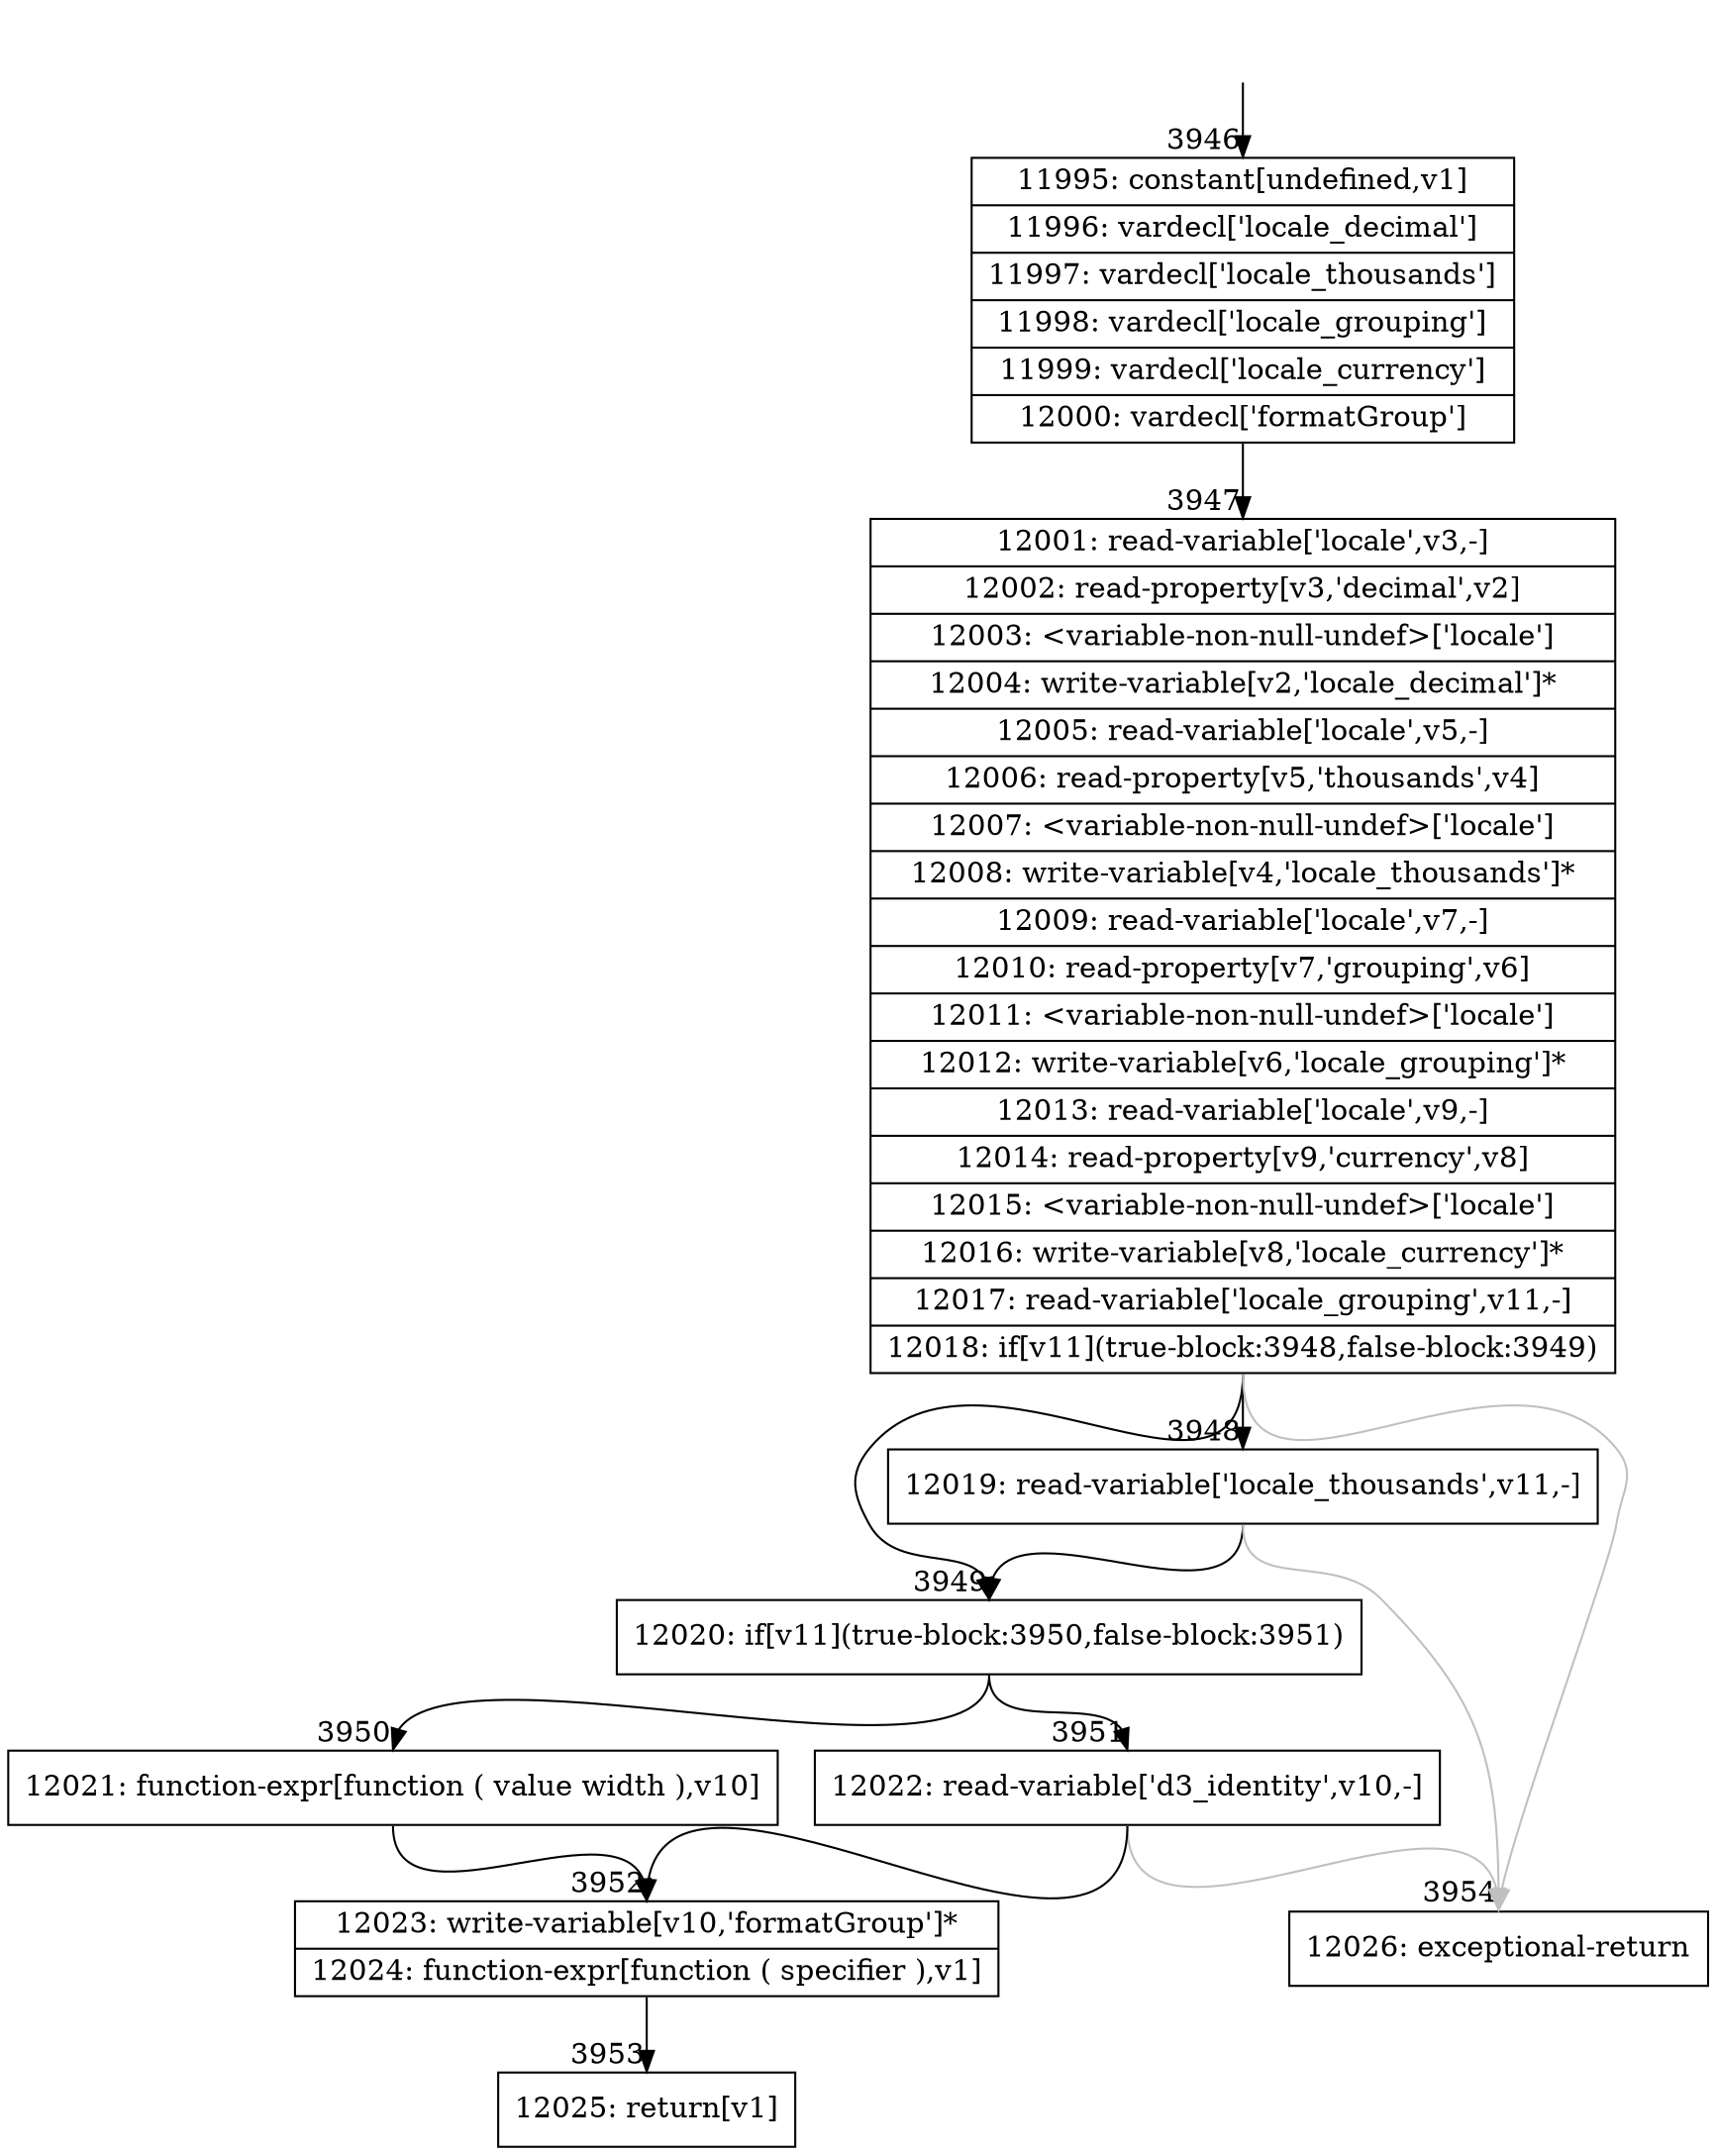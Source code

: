 digraph {
rankdir="TD"
BB_entry347[shape=none,label=""];
BB_entry347 -> BB3946 [tailport=s, headport=n, headlabel="    3946"]
BB3946 [shape=record label="{11995: constant[undefined,v1]|11996: vardecl['locale_decimal']|11997: vardecl['locale_thousands']|11998: vardecl['locale_grouping']|11999: vardecl['locale_currency']|12000: vardecl['formatGroup']}" ] 
BB3946 -> BB3947 [tailport=s, headport=n, headlabel="      3947"]
BB3947 [shape=record label="{12001: read-variable['locale',v3,-]|12002: read-property[v3,'decimal',v2]|12003: \<variable-non-null-undef\>['locale']|12004: write-variable[v2,'locale_decimal']*|12005: read-variable['locale',v5,-]|12006: read-property[v5,'thousands',v4]|12007: \<variable-non-null-undef\>['locale']|12008: write-variable[v4,'locale_thousands']*|12009: read-variable['locale',v7,-]|12010: read-property[v7,'grouping',v6]|12011: \<variable-non-null-undef\>['locale']|12012: write-variable[v6,'locale_grouping']*|12013: read-variable['locale',v9,-]|12014: read-property[v9,'currency',v8]|12015: \<variable-non-null-undef\>['locale']|12016: write-variable[v8,'locale_currency']*|12017: read-variable['locale_grouping',v11,-]|12018: if[v11](true-block:3948,false-block:3949)}" ] 
BB3947 -> BB3949 [tailport=s, headport=n, headlabel="      3949"]
BB3947 -> BB3948 [tailport=s, headport=n, headlabel="      3948"]
BB3947 -> BB3954 [tailport=s, headport=n, color=gray, headlabel="      3954"]
BB3948 [shape=record label="{12019: read-variable['locale_thousands',v11,-]}" ] 
BB3948 -> BB3949 [tailport=s, headport=n]
BB3948 -> BB3954 [tailport=s, headport=n, color=gray]
BB3949 [shape=record label="{12020: if[v11](true-block:3950,false-block:3951)}" ] 
BB3949 -> BB3950 [tailport=s, headport=n, headlabel="      3950"]
BB3949 -> BB3951 [tailport=s, headport=n, headlabel="      3951"]
BB3950 [shape=record label="{12021: function-expr[function ( value width ),v10]}" ] 
BB3950 -> BB3952 [tailport=s, headport=n, headlabel="      3952"]
BB3951 [shape=record label="{12022: read-variable['d3_identity',v10,-]}" ] 
BB3951 -> BB3952 [tailport=s, headport=n]
BB3951 -> BB3954 [tailport=s, headport=n, color=gray]
BB3952 [shape=record label="{12023: write-variable[v10,'formatGroup']*|12024: function-expr[function ( specifier ),v1]}" ] 
BB3952 -> BB3953 [tailport=s, headport=n, headlabel="      3953"]
BB3953 [shape=record label="{12025: return[v1]}" ] 
BB3954 [shape=record label="{12026: exceptional-return}" ] 
//#$~ 2293
}
